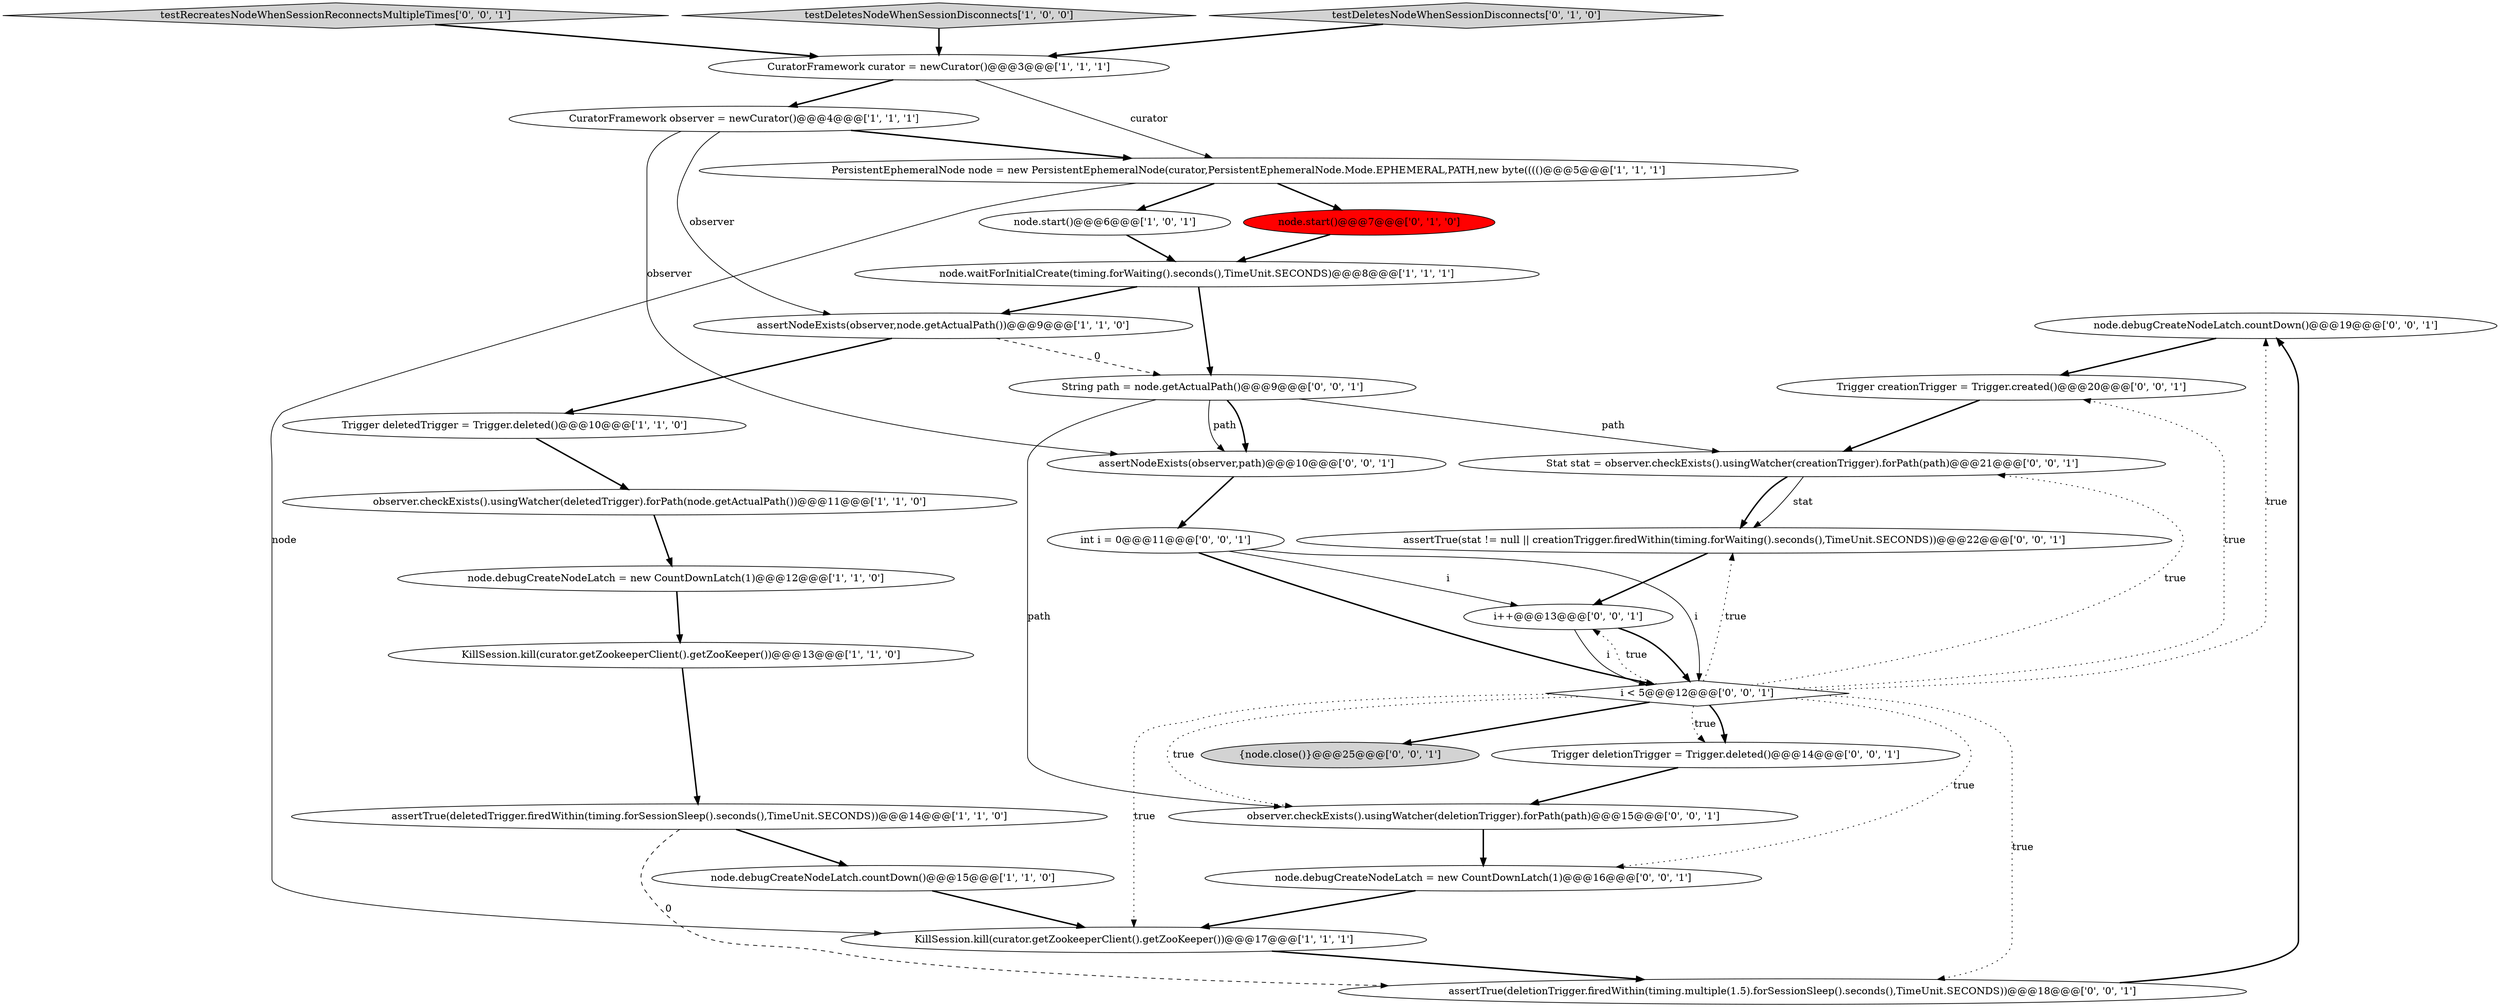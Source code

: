 digraph {
16 [style = filled, label = "node.debugCreateNodeLatch.countDown()@@@19@@@['0', '0', '1']", fillcolor = white, shape = ellipse image = "AAA0AAABBB3BBB"];
28 [style = filled, label = "testRecreatesNodeWhenSessionReconnectsMultipleTimes['0', '0', '1']", fillcolor = lightgray, shape = diamond image = "AAA0AAABBB3BBB"];
20 [style = filled, label = "String path = node.getActualPath()@@@9@@@['0', '0', '1']", fillcolor = white, shape = ellipse image = "AAA0AAABBB3BBB"];
3 [style = filled, label = "node.start()@@@6@@@['1', '0', '1']", fillcolor = white, shape = ellipse image = "AAA0AAABBB1BBB"];
21 [style = filled, label = "observer.checkExists().usingWatcher(deletionTrigger).forPath(path)@@@15@@@['0', '0', '1']", fillcolor = white, shape = ellipse image = "AAA0AAABBB3BBB"];
18 [style = filled, label = "assertTrue(stat != null || creationTrigger.firedWithin(timing.forWaiting().seconds(),TimeUnit.SECONDS))@@@22@@@['0', '0', '1']", fillcolor = white, shape = ellipse image = "AAA0AAABBB3BBB"];
10 [style = filled, label = "testDeletesNodeWhenSessionDisconnects['1', '0', '0']", fillcolor = lightgray, shape = diamond image = "AAA0AAABBB1BBB"];
30 [style = filled, label = "i++@@@13@@@['0', '0', '1']", fillcolor = white, shape = ellipse image = "AAA0AAABBB3BBB"];
2 [style = filled, label = "CuratorFramework observer = newCurator()@@@4@@@['1', '1', '1']", fillcolor = white, shape = ellipse image = "AAA0AAABBB1BBB"];
15 [style = filled, label = "node.start()@@@7@@@['0', '1', '0']", fillcolor = red, shape = ellipse image = "AAA1AAABBB2BBB"];
24 [style = filled, label = "assertNodeExists(observer,path)@@@10@@@['0', '0', '1']", fillcolor = white, shape = ellipse image = "AAA0AAABBB3BBB"];
9 [style = filled, label = "node.debugCreateNodeLatch.countDown()@@@15@@@['1', '1', '0']", fillcolor = white, shape = ellipse image = "AAA0AAABBB1BBB"];
11 [style = filled, label = "node.waitForInitialCreate(timing.forWaiting().seconds(),TimeUnit.SECONDS)@@@8@@@['1', '1', '1']", fillcolor = white, shape = ellipse image = "AAA0AAABBB1BBB"];
29 [style = filled, label = "{node.close()}@@@25@@@['0', '0', '1']", fillcolor = lightgray, shape = ellipse image = "AAA0AAABBB3BBB"];
27 [style = filled, label = "assertTrue(deletionTrigger.firedWithin(timing.multiple(1.5).forSessionSleep().seconds(),TimeUnit.SECONDS))@@@18@@@['0', '0', '1']", fillcolor = white, shape = ellipse image = "AAA0AAABBB3BBB"];
25 [style = filled, label = "node.debugCreateNodeLatch = new CountDownLatch(1)@@@16@@@['0', '0', '1']", fillcolor = white, shape = ellipse image = "AAA0AAABBB3BBB"];
14 [style = filled, label = "testDeletesNodeWhenSessionDisconnects['0', '1', '0']", fillcolor = lightgray, shape = diamond image = "AAA0AAABBB2BBB"];
19 [style = filled, label = "Stat stat = observer.checkExists().usingWatcher(creationTrigger).forPath(path)@@@21@@@['0', '0', '1']", fillcolor = white, shape = ellipse image = "AAA0AAABBB3BBB"];
5 [style = filled, label = "observer.checkExists().usingWatcher(deletedTrigger).forPath(node.getActualPath())@@@11@@@['1', '1', '0']", fillcolor = white, shape = ellipse image = "AAA0AAABBB1BBB"];
1 [style = filled, label = "Trigger deletedTrigger = Trigger.deleted()@@@10@@@['1', '1', '0']", fillcolor = white, shape = ellipse image = "AAA0AAABBB1BBB"];
7 [style = filled, label = "CuratorFramework curator = newCurator()@@@3@@@['1', '1', '1']", fillcolor = white, shape = ellipse image = "AAA0AAABBB1BBB"];
8 [style = filled, label = "assertNodeExists(observer,node.getActualPath())@@@9@@@['1', '1', '0']", fillcolor = white, shape = ellipse image = "AAA0AAABBB1BBB"];
4 [style = filled, label = "node.debugCreateNodeLatch = new CountDownLatch(1)@@@12@@@['1', '1', '0']", fillcolor = white, shape = ellipse image = "AAA0AAABBB1BBB"];
22 [style = filled, label = "i < 5@@@12@@@['0', '0', '1']", fillcolor = white, shape = diamond image = "AAA0AAABBB3BBB"];
23 [style = filled, label = "Trigger creationTrigger = Trigger.created()@@@20@@@['0', '0', '1']", fillcolor = white, shape = ellipse image = "AAA0AAABBB3BBB"];
17 [style = filled, label = "Trigger deletionTrigger = Trigger.deleted()@@@14@@@['0', '0', '1']", fillcolor = white, shape = ellipse image = "AAA0AAABBB3BBB"];
26 [style = filled, label = "int i = 0@@@11@@@['0', '0', '1']", fillcolor = white, shape = ellipse image = "AAA0AAABBB3BBB"];
12 [style = filled, label = "KillSession.kill(curator.getZookeeperClient().getZooKeeper())@@@13@@@['1', '1', '0']", fillcolor = white, shape = ellipse image = "AAA0AAABBB1BBB"];
0 [style = filled, label = "KillSession.kill(curator.getZookeeperClient().getZooKeeper())@@@17@@@['1', '1', '1']", fillcolor = white, shape = ellipse image = "AAA0AAABBB1BBB"];
13 [style = filled, label = "assertTrue(deletedTrigger.firedWithin(timing.forSessionSleep().seconds(),TimeUnit.SECONDS))@@@14@@@['1', '1', '0']", fillcolor = white, shape = ellipse image = "AAA0AAABBB1BBB"];
6 [style = filled, label = "PersistentEphemeralNode node = new PersistentEphemeralNode(curator,PersistentEphemeralNode.Mode.EPHEMERAL,PATH,new byte(((()@@@5@@@['1', '1', '1']", fillcolor = white, shape = ellipse image = "AAA0AAABBB1BBB"];
1->5 [style = bold, label=""];
25->0 [style = bold, label=""];
22->21 [style = dotted, label="true"];
6->3 [style = bold, label=""];
11->20 [style = bold, label=""];
19->18 [style = bold, label=""];
30->22 [style = bold, label=""];
19->18 [style = solid, label="stat"];
22->19 [style = dotted, label="true"];
7->6 [style = solid, label="curator"];
9->0 [style = bold, label=""];
22->23 [style = dotted, label="true"];
22->18 [style = dotted, label="true"];
2->6 [style = bold, label=""];
0->27 [style = bold, label=""];
20->21 [style = solid, label="path"];
20->24 [style = solid, label="path"];
22->0 [style = dotted, label="true"];
22->25 [style = dotted, label="true"];
8->20 [style = dashed, label="0"];
3->11 [style = bold, label=""];
22->29 [style = bold, label=""];
28->7 [style = bold, label=""];
18->30 [style = bold, label=""];
16->23 [style = bold, label=""];
21->25 [style = bold, label=""];
27->16 [style = bold, label=""];
20->19 [style = solid, label="path"];
30->22 [style = solid, label="i"];
10->7 [style = bold, label=""];
6->15 [style = bold, label=""];
26->22 [style = bold, label=""];
14->7 [style = bold, label=""];
8->1 [style = bold, label=""];
12->13 [style = bold, label=""];
24->26 [style = bold, label=""];
13->27 [style = dashed, label="0"];
15->11 [style = bold, label=""];
7->2 [style = bold, label=""];
23->19 [style = bold, label=""];
22->16 [style = dotted, label="true"];
5->4 [style = bold, label=""];
22->27 [style = dotted, label="true"];
4->12 [style = bold, label=""];
22->17 [style = bold, label=""];
11->8 [style = bold, label=""];
22->17 [style = dotted, label="true"];
2->8 [style = solid, label="observer"];
13->9 [style = bold, label=""];
26->30 [style = solid, label="i"];
6->0 [style = solid, label="node"];
22->30 [style = dotted, label="true"];
20->24 [style = bold, label=""];
17->21 [style = bold, label=""];
2->24 [style = solid, label="observer"];
26->22 [style = solid, label="i"];
}
